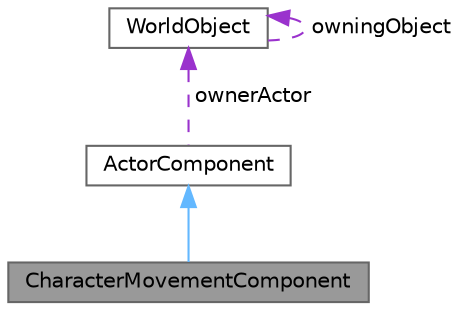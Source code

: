 digraph "CharacterMovementComponent"
{
 // LATEX_PDF_SIZE
  bgcolor="transparent";
  edge [fontname=Helvetica,fontsize=10,labelfontname=Helvetica,labelfontsize=10];
  node [fontname=Helvetica,fontsize=10,shape=box,height=0.2,width=0.4];
  Node1 [label="CharacterMovementComponent",height=0.2,width=0.4,color="gray40", fillcolor="grey60", style="filled", fontcolor="black",tooltip="A component that handles moving the character"];
  Node2 -> Node1 [dir="back",color="steelblue1",style="solid"];
  Node2 [label="ActorComponent",height=0.2,width=0.4,color="gray40", fillcolor="white", style="filled",URL="$class_actor_component.html",tooltip="Base class to be derived for actor components"];
  Node3 -> Node2 [dir="back",color="darkorchid3",style="dashed",label=" ownerActor" ];
  Node3 [label="WorldObject",height=0.2,width=0.4,color="gray40", fillcolor="white", style="filled",URL="$class_world_object.html",tooltip=" "];
  Node3 -> Node3 [dir="back",color="darkorchid3",style="dashed",label=" owningObject" ];
}
